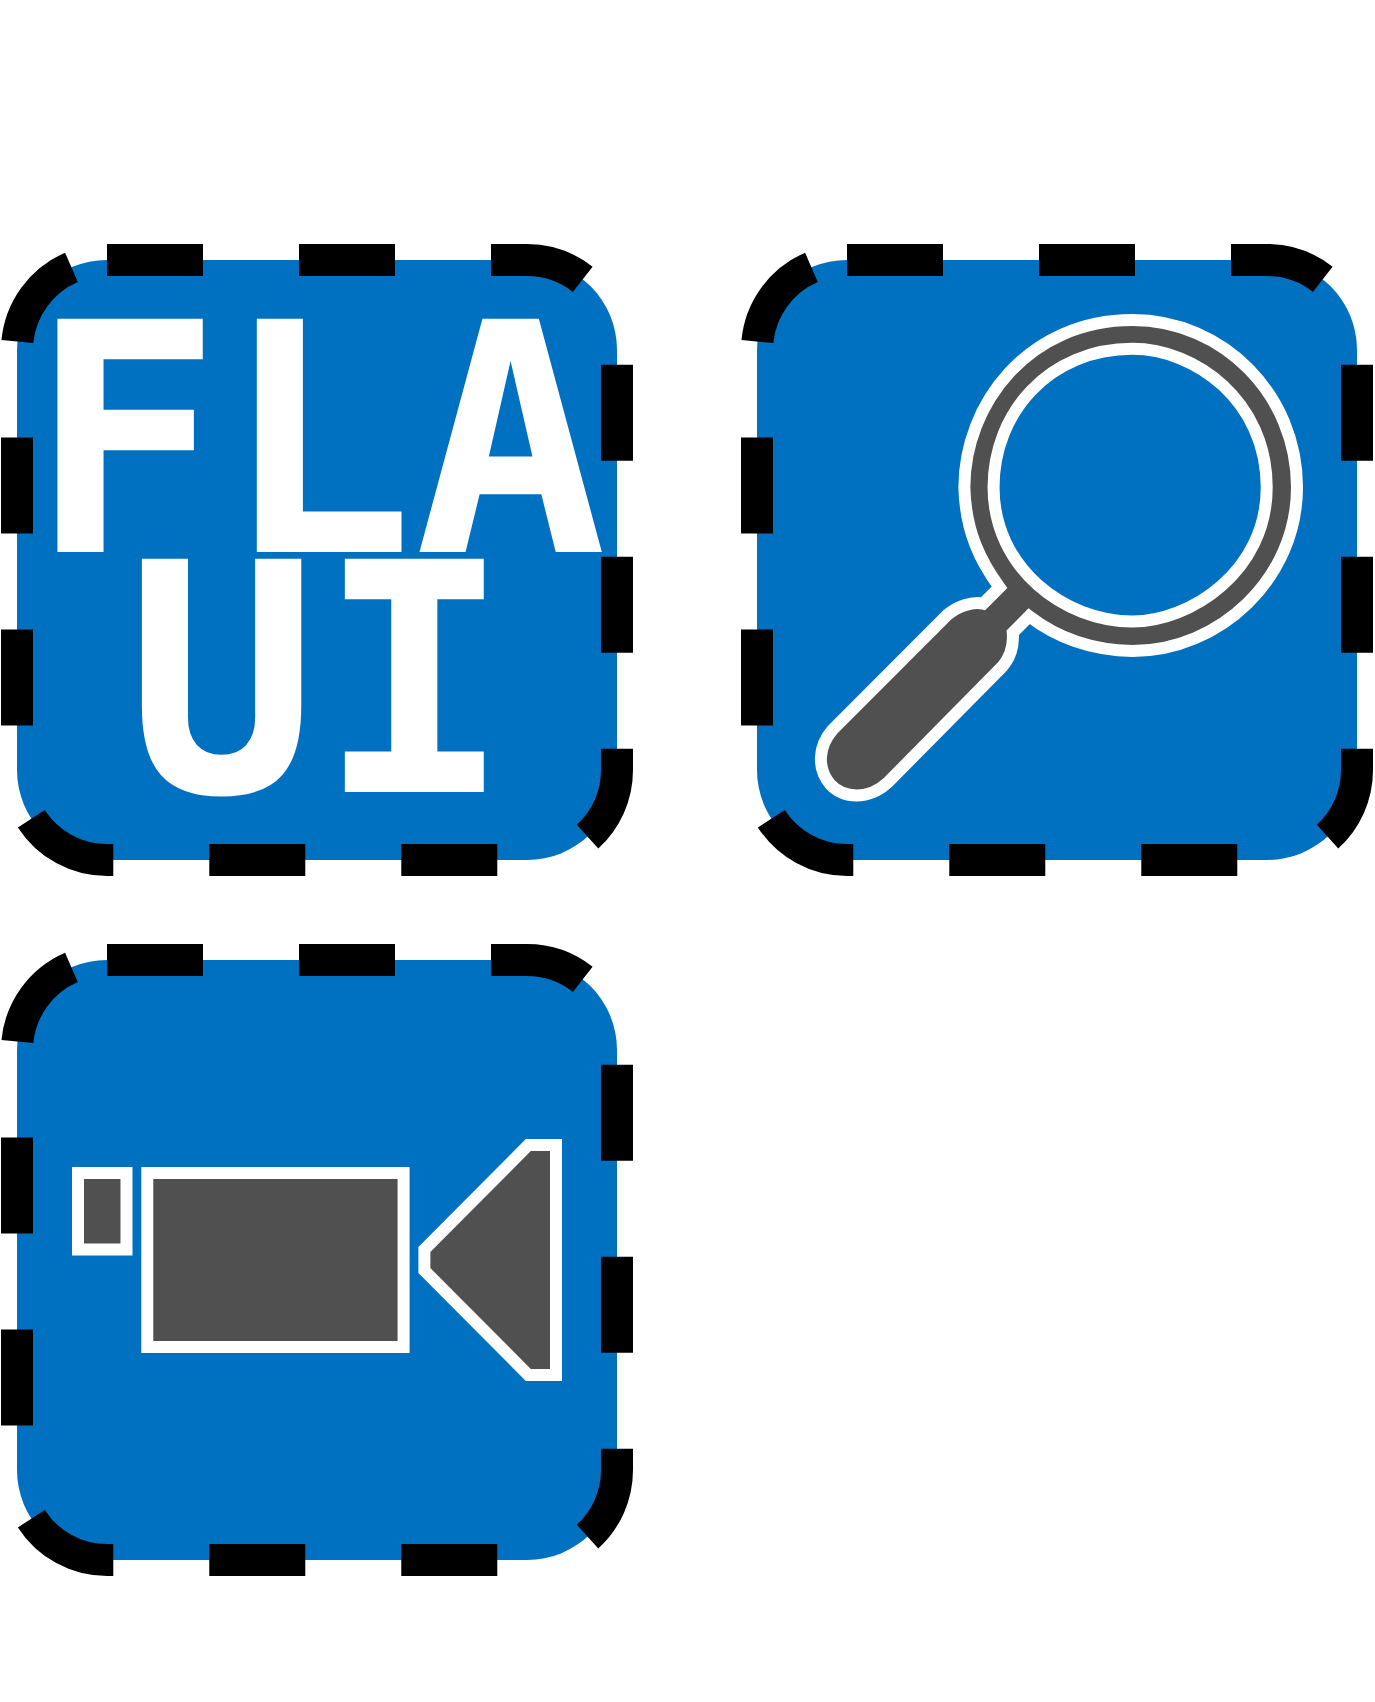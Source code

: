<mxfile version="26.1.1">
  <diagram name="Page-1" id="Nq6npYWVKBa-1FM0mFB6">
    <mxGraphModel dx="1154" dy="1106" grid="1" gridSize="10" guides="1" tooltips="1" connect="1" arrows="1" fold="1" page="1" pageScale="1" pageWidth="827" pageHeight="1169" math="0" shadow="0">
      <root>
        <mxCell id="0" />
        <mxCell id="1" parent="0" />
        <mxCell id="85rmfjVDJS7jIwPpMAB0-1" value="&lt;p style=&quot;line-height: 75%; font-size: 160px;&quot;&gt;&lt;/p&gt;&lt;pre style=&quot;line-height: 75%; font-size: 160px;&quot;&gt;FLA&lt;br style=&quot;font-size: 160px;&quot;&gt;UI&lt;/pre&gt;&lt;p style=&quot;font-size: 160px;&quot;&gt;&lt;/p&gt;" style="whiteSpace=wrap;html=1;aspect=fixed;rounded=1;strokeWidth=16;fontSize=160;fontStyle=1;fillColor=#0070C0;strokeColor=#000000;fontColor=#ffffff;perimeterSpacing=1;dashed=1;fontFamily=Lucida Console;horizontal=1;spacing=2;" vertex="1" parent="1">
          <mxGeometry x="77.5" y="160" width="300" height="300" as="geometry" />
        </mxCell>
        <mxCell id="85rmfjVDJS7jIwPpMAB0-2" value="" style="whiteSpace=wrap;html=1;aspect=fixed;rounded=1;strokeWidth=16;fontSize=160;fontStyle=1;fillColor=#0070C0;strokeColor=#000000;fontColor=#ffffff;perimeterSpacing=1;dashed=1;fontFamily=Lucida Console;horizontal=1;spacing=2;" vertex="1" parent="1">
          <mxGeometry x="447.5" y="160" width="300" height="300" as="geometry" />
        </mxCell>
        <mxCell id="85rmfjVDJS7jIwPpMAB0-3" value="&lt;p style=&quot;line-height: 75% ; font-size: 160px&quot;&gt;&lt;/p&gt;&lt;pre style=&quot;line-height: 75% ; font-size: 160px&quot;&gt;&lt;br&gt;&lt;/pre&gt;&lt;p style=&quot;font-size: 160px&quot;&gt;&lt;/p&gt;" style="whiteSpace=wrap;html=1;aspect=fixed;rounded=1;strokeWidth=16;fontSize=160;fontStyle=1;fillColor=#0070C0;strokeColor=#000000;fontColor=#ffffff;perimeterSpacing=1;dashed=1;fontFamily=Lucida Console;horizontal=1;spacing=2;" vertex="1" parent="1">
          <mxGeometry x="77.5" y="510" width="300" height="300" as="geometry" />
        </mxCell>
        <mxCell id="85rmfjVDJS7jIwPpMAB0-4" value="" style="pointerEvents=1;shadow=0;dashed=0;html=1;strokeColor=#FFFFFF;fillColor=#505050;labelPosition=center;verticalLabelPosition=bottom;verticalAlign=top;outlineConnect=0;align=center;shape=mxgraph.office.concepts.search;strokeWidth=6;perimeterSpacing=0;gradientColor=none;" vertex="1" parent="1">
          <mxGeometry x="477.5" y="190" width="240" height="240" as="geometry" />
        </mxCell>
        <mxCell id="85rmfjVDJS7jIwPpMAB0-5" value="" style="pointerEvents=1;shadow=0;dashed=0;html=1;strokeColor=#FFFFFF;fillColor=#505050;labelPosition=center;verticalLabelPosition=bottom;verticalAlign=top;outlineConnect=0;align=center;shape=mxgraph.office.devices.video_camera;strokeWidth=6;" vertex="1" parent="1">
          <mxGeometry x="108" y="602.5" width="239" height="115" as="geometry" />
        </mxCell>
      </root>
    </mxGraphModel>
  </diagram>
</mxfile>
